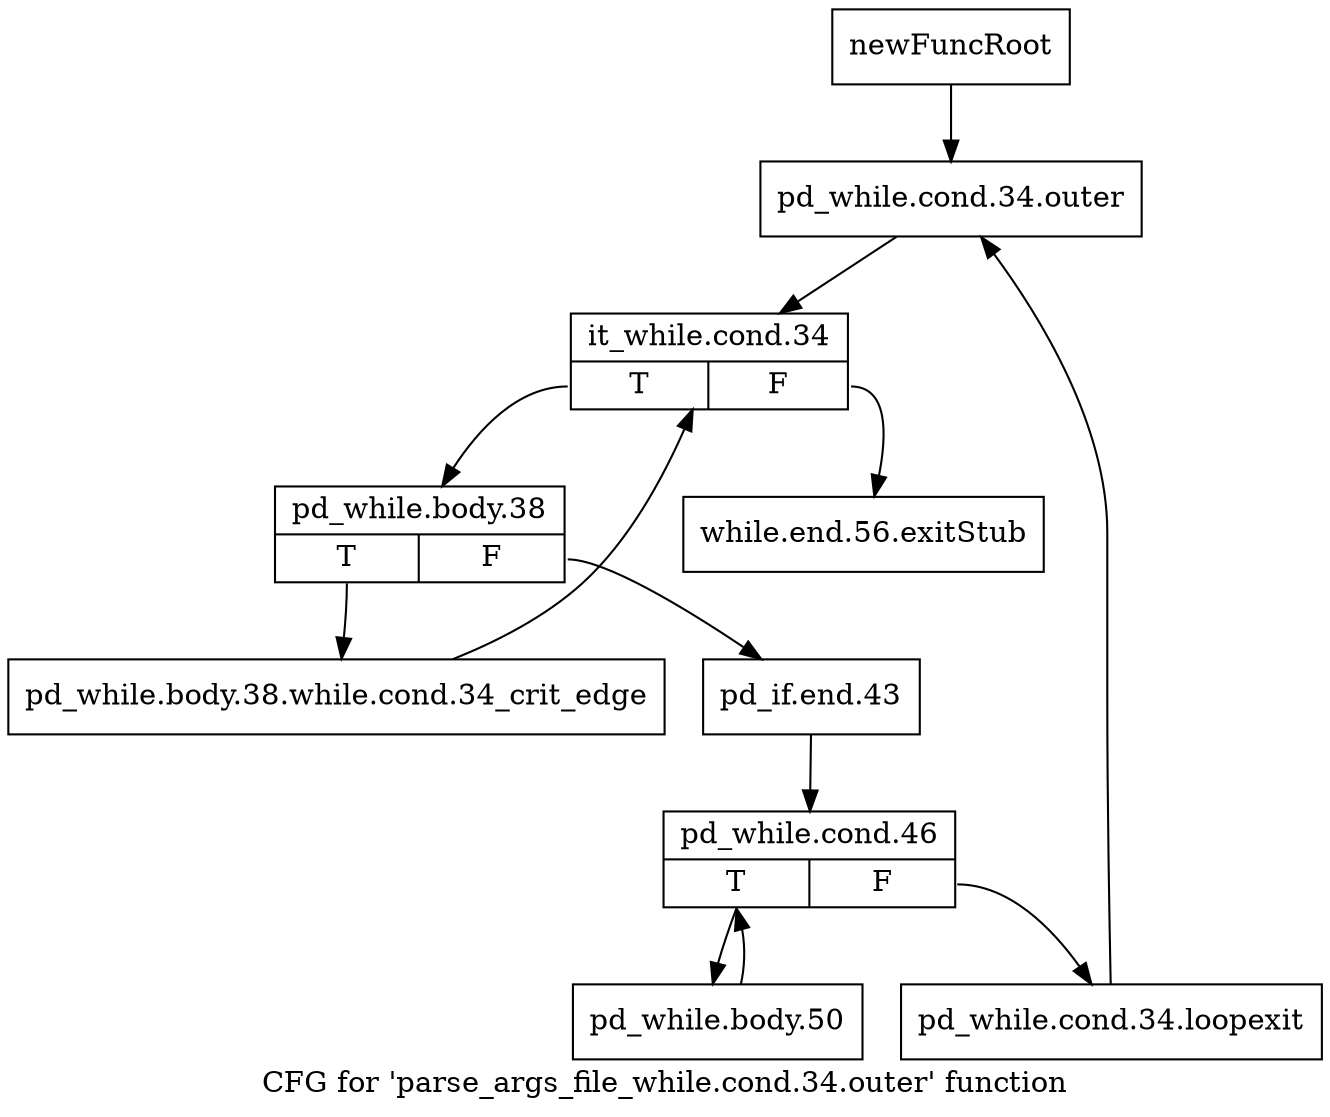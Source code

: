 digraph "CFG for 'parse_args_file_while.cond.34.outer' function" {
	label="CFG for 'parse_args_file_while.cond.34.outer' function";

	Node0xf02950 [shape=record,label="{newFuncRoot}"];
	Node0xf02950 -> Node0x1114e40;
	Node0x1114980 [shape=record,label="{while.end.56.exitStub}"];
	Node0x1114e40 [shape=record,label="{pd_while.cond.34.outer}"];
	Node0x1114e40 -> Node0x1114e90;
	Node0x1114e90 [shape=record,label="{it_while.cond.34|{<s0>T|<s1>F}}"];
	Node0x1114e90:s0 -> Node0x1114ee0;
	Node0x1114e90:s1 -> Node0x1114980;
	Node0x1114ee0 [shape=record,label="{pd_while.body.38|{<s0>T|<s1>F}}"];
	Node0x1114ee0:s0 -> Node0x1115070;
	Node0x1114ee0:s1 -> Node0x1114f30;
	Node0x1114f30 [shape=record,label="{pd_if.end.43}"];
	Node0x1114f30 -> Node0x1114f80;
	Node0x1114f80 [shape=record,label="{pd_while.cond.46|{<s0>T|<s1>F}}"];
	Node0x1114f80:s0 -> Node0x1115020;
	Node0x1114f80:s1 -> Node0x1114fd0;
	Node0x1114fd0 [shape=record,label="{pd_while.cond.34.loopexit}"];
	Node0x1114fd0 -> Node0x1114e40;
	Node0x1115020 [shape=record,label="{pd_while.body.50}"];
	Node0x1115020 -> Node0x1114f80;
	Node0x1115070 [shape=record,label="{pd_while.body.38.while.cond.34_crit_edge}"];
	Node0x1115070 -> Node0x1114e90;
}
